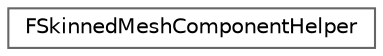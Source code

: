 digraph "Graphical Class Hierarchy"
{
 // INTERACTIVE_SVG=YES
 // LATEX_PDF_SIZE
  bgcolor="transparent";
  edge [fontname=Helvetica,fontsize=10,labelfontname=Helvetica,labelfontsize=10];
  node [fontname=Helvetica,fontsize=10,shape=box,height=0.2,width=0.4];
  rankdir="LR";
  Node0 [id="Node000000",label="FSkinnedMeshComponentHelper",height=0.2,width=0.4,color="grey40", fillcolor="white", style="filled",URL="$d5/dc7/classFSkinnedMeshComponentHelper.html",tooltip="Helper class used to share implementation for different SkinnedMeshComponent types."];
}
